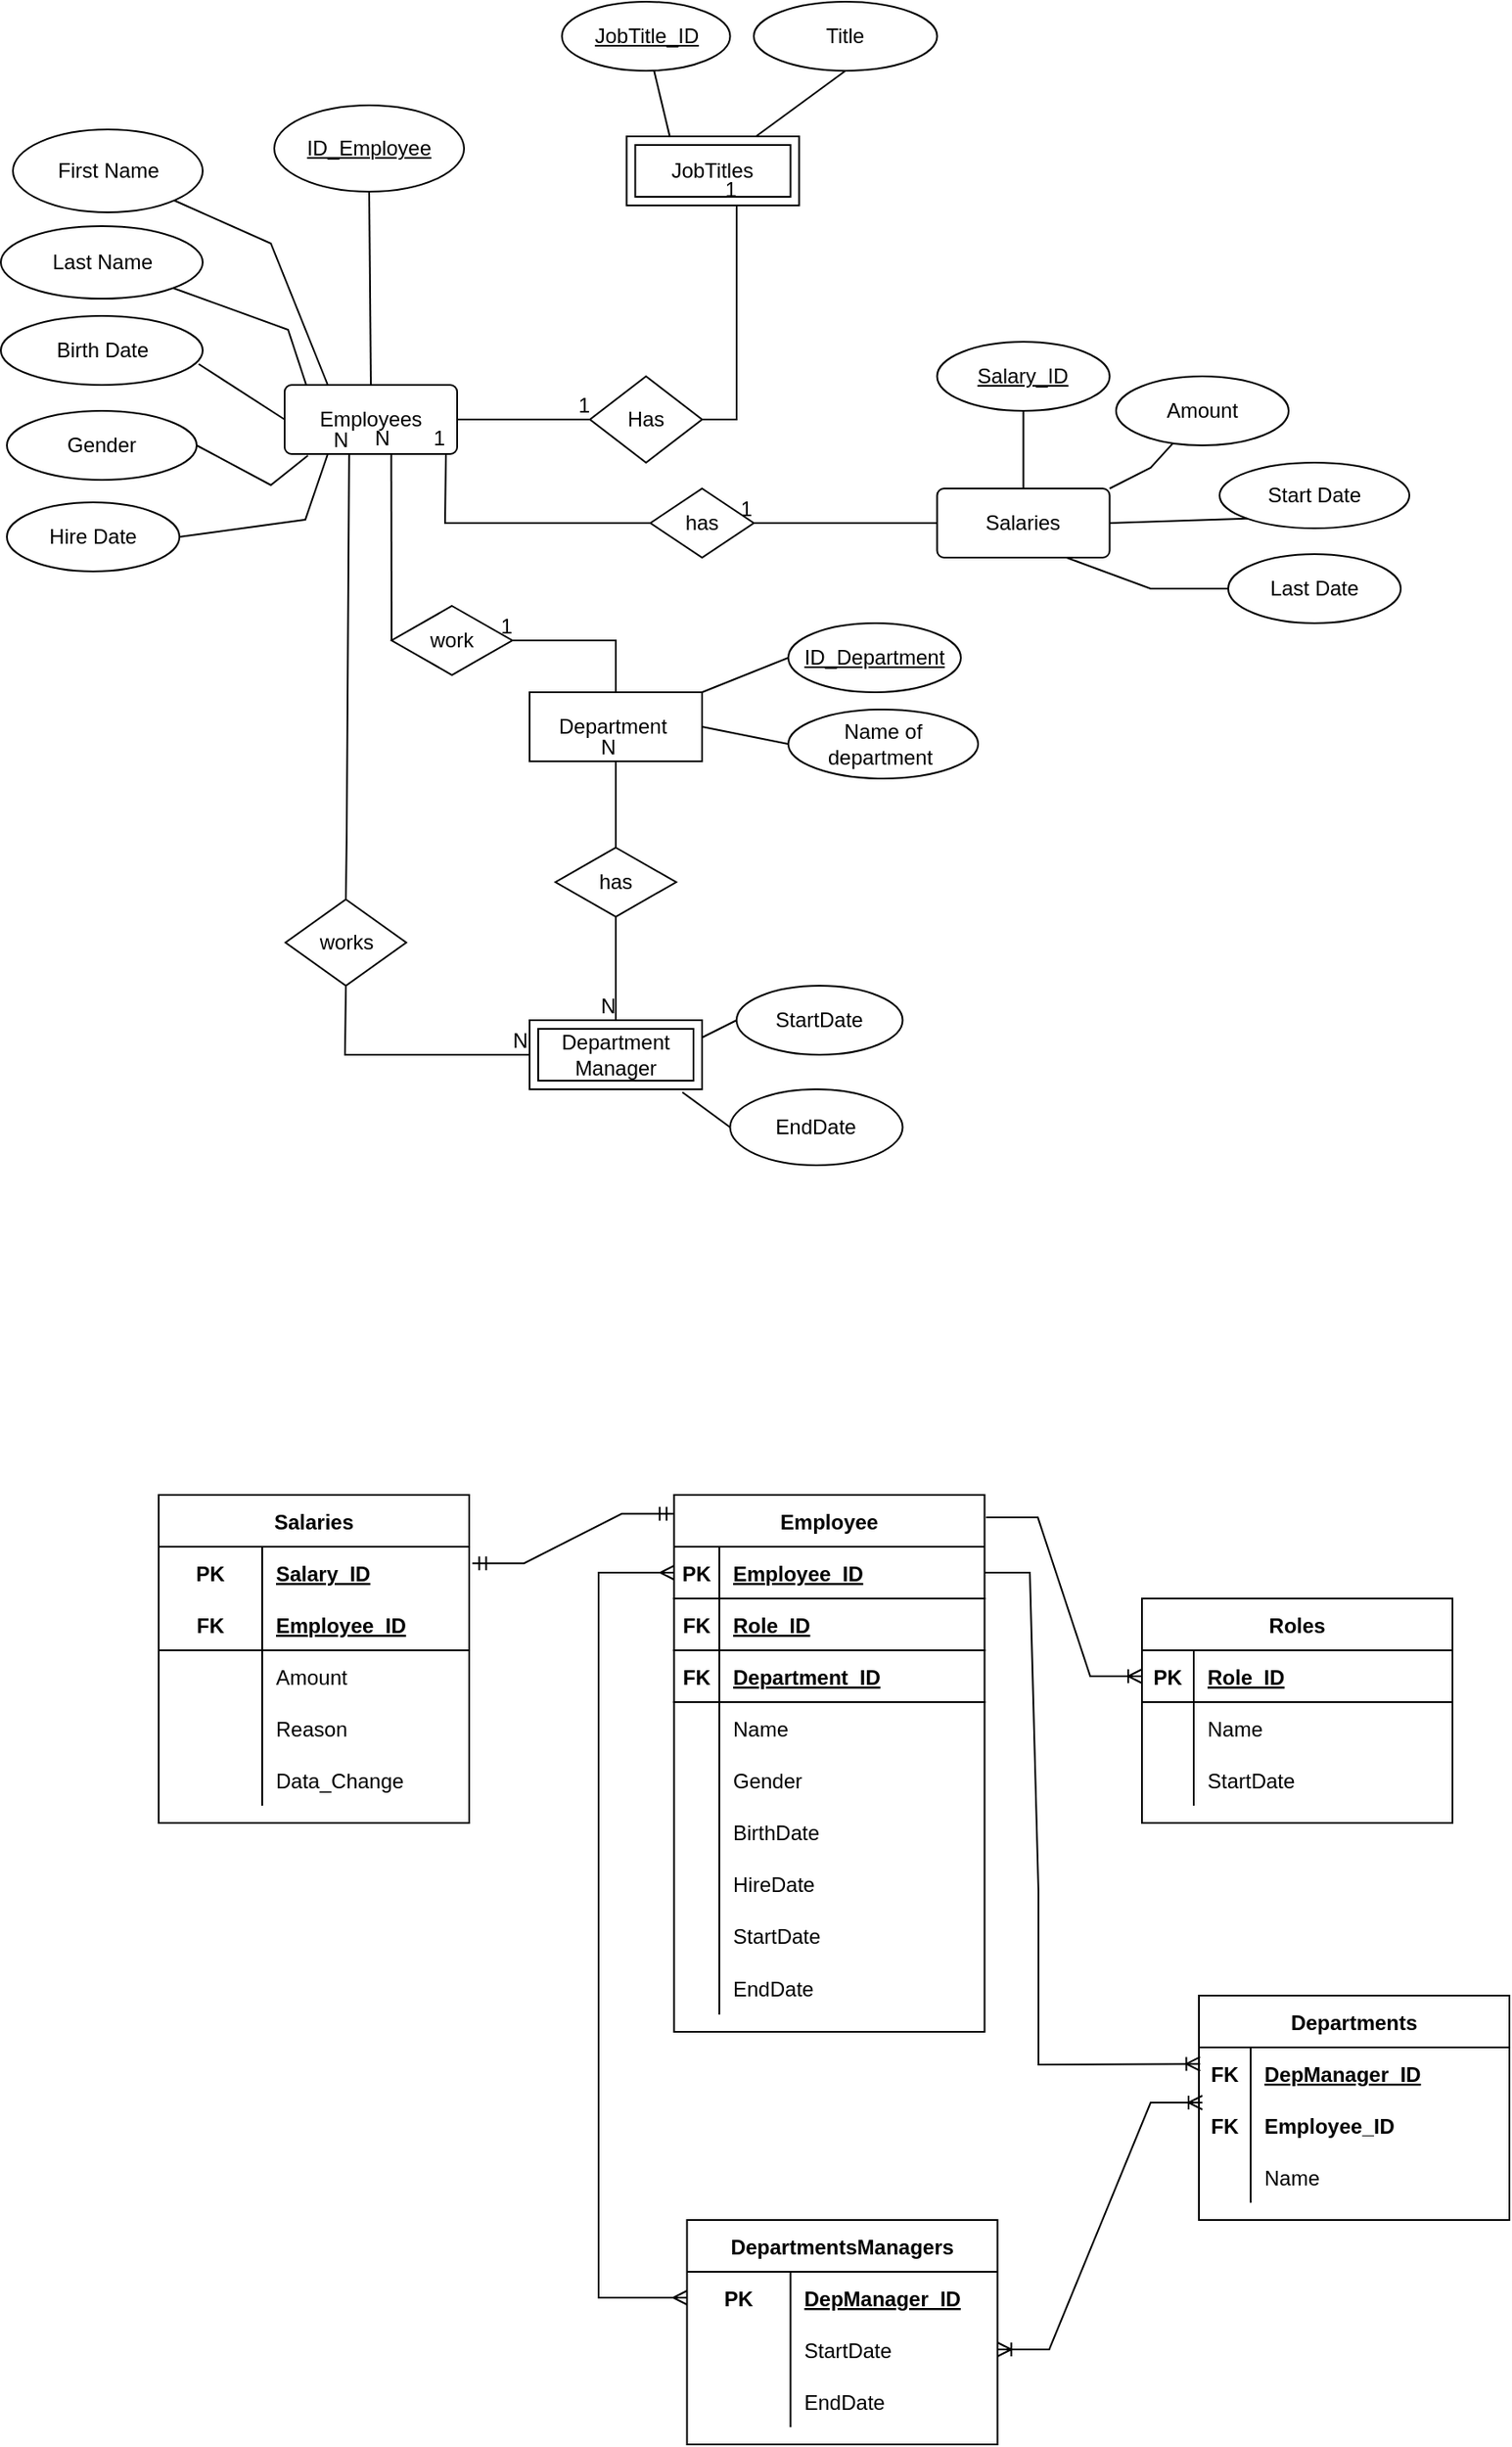 <mxfile version="20.4.0" type="github">
  <diagram id="1xHcoFe9G0MC8p6itNDm" name="Page-1">
    <mxGraphModel dx="940" dy="1514" grid="1" gridSize="10" guides="1" tooltips="1" connect="1" arrows="1" fold="1" page="1" pageScale="1" pageWidth="1169" pageHeight="827" math="0" shadow="0">
      <root>
        <mxCell id="0" />
        <mxCell id="1" parent="0" />
        <mxCell id="sWUi72MDUDDJZIwj9_PC-1" value="Employees" style="rounded=1;arcSize=10;whiteSpace=wrap;html=1;align=center;" parent="1" vertex="1">
          <mxGeometry x="218" y="-488" width="100" height="40" as="geometry" />
        </mxCell>
        <mxCell id="sWUi72MDUDDJZIwj9_PC-3" value="&lt;span&gt;ID_Employee&lt;/span&gt;" style="ellipse;whiteSpace=wrap;html=1;align=center;fontStyle=4;" parent="1" vertex="1">
          <mxGeometry x="212" y="-650" width="110" height="50" as="geometry" />
        </mxCell>
        <mxCell id="sWUi72MDUDDJZIwj9_PC-4" value="First Name" style="ellipse;whiteSpace=wrap;html=1;align=center;" parent="1" vertex="1">
          <mxGeometry x="60.5" y="-636" width="110" height="48" as="geometry" />
        </mxCell>
        <mxCell id="sWUi72MDUDDJZIwj9_PC-5" value="Last Name" style="ellipse;whiteSpace=wrap;html=1;align=center;" parent="1" vertex="1">
          <mxGeometry x="53.5" y="-580" width="117" height="42" as="geometry" />
        </mxCell>
        <mxCell id="sWUi72MDUDDJZIwj9_PC-6" value="Gender" style="ellipse;whiteSpace=wrap;html=1;align=center;" parent="1" vertex="1">
          <mxGeometry x="57" y="-473" width="110" height="40" as="geometry" />
        </mxCell>
        <mxCell id="sWUi72MDUDDJZIwj9_PC-8" value="Birth Date" style="ellipse;whiteSpace=wrap;html=1;align=center;" parent="1" vertex="1">
          <mxGeometry x="53.5" y="-528" width="117" height="40" as="geometry" />
        </mxCell>
        <mxCell id="sWUi72MDUDDJZIwj9_PC-16" value="JobTitles" style="shape=ext;margin=3;double=1;whiteSpace=wrap;html=1;align=center;" parent="1" vertex="1">
          <mxGeometry x="416.25" y="-632" width="100" height="40" as="geometry" />
        </mxCell>
        <mxCell id="sWUi72MDUDDJZIwj9_PC-18" value="has" style="shape=rhombus;perimeter=rhombusPerimeter;whiteSpace=wrap;html=1;align=center;" parent="1" vertex="1">
          <mxGeometry x="430" y="-428" width="60" height="40" as="geometry" />
        </mxCell>
        <mxCell id="sWUi72MDUDDJZIwj9_PC-22" value="Title" style="ellipse;whiteSpace=wrap;html=1;" parent="1" vertex="1">
          <mxGeometry x="490" y="-710" width="106.25" height="40" as="geometry" />
        </mxCell>
        <mxCell id="sWUi72MDUDDJZIwj9_PC-32" value="Department&amp;nbsp;" style="whiteSpace=wrap;html=1;align=center;" parent="1" vertex="1">
          <mxGeometry x="360" y="-310" width="100" height="40" as="geometry" />
        </mxCell>
        <mxCell id="sWUi72MDUDDJZIwj9_PC-38" value="Name of department&amp;nbsp;" style="ellipse;whiteSpace=wrap;html=1;" parent="1" vertex="1">
          <mxGeometry x="510" y="-300" width="110" height="40" as="geometry" />
        </mxCell>
        <mxCell id="sWUi72MDUDDJZIwj9_PC-42" value="Has" style="shape=rhombus;perimeter=rhombusPerimeter;whiteSpace=wrap;html=1;align=center;" parent="1" vertex="1">
          <mxGeometry x="395" y="-493" width="65" height="50" as="geometry" />
        </mxCell>
        <mxCell id="sWUi72MDUDDJZIwj9_PC-50" value="&lt;span&gt;ID_Department&lt;/span&gt;" style="ellipse;whiteSpace=wrap;html=1;align=center;fontStyle=4;" parent="1" vertex="1">
          <mxGeometry x="510" y="-350" width="100" height="40" as="geometry" />
        </mxCell>
        <mxCell id="sWUi72MDUDDJZIwj9_PC-52" value="Department Manager" style="shape=ext;margin=3;double=1;whiteSpace=wrap;html=1;align=center;" parent="1" vertex="1">
          <mxGeometry x="360" y="-120" width="100" height="40" as="geometry" />
        </mxCell>
        <mxCell id="sWUi72MDUDDJZIwj9_PC-55" value="StartDate" style="ellipse;whiteSpace=wrap;html=1;" parent="1" vertex="1">
          <mxGeometry x="480" y="-140" width="96.25" height="40" as="geometry" />
        </mxCell>
        <mxCell id="sWUi72MDUDDJZIwj9_PC-59" value="work" style="shape=rhombus;perimeter=rhombusPerimeter;whiteSpace=wrap;html=1;align=center;" parent="1" vertex="1">
          <mxGeometry x="280" y="-360" width="70" height="40" as="geometry" />
        </mxCell>
        <mxCell id="sWUi72MDUDDJZIwj9_PC-74" value="Salaries" style="rounded=1;arcSize=10;whiteSpace=wrap;html=1;align=center;" parent="1" vertex="1">
          <mxGeometry x="596.25" y="-428" width="100" height="40" as="geometry" />
        </mxCell>
        <mxCell id="sWUi72MDUDDJZIwj9_PC-270" value="Employee" style="shape=table;startSize=30;container=1;collapsible=1;childLayout=tableLayout;fixedRows=1;rowLines=0;fontStyle=1;align=center;resizeLast=1;" parent="1" vertex="1">
          <mxGeometry x="443.75" y="155" width="180" height="311" as="geometry" />
        </mxCell>
        <mxCell id="sWUi72MDUDDJZIwj9_PC-271" value="" style="shape=tableRow;horizontal=0;startSize=0;swimlaneHead=0;swimlaneBody=0;fillColor=none;collapsible=0;dropTarget=0;points=[[0,0.5],[1,0.5]];portConstraint=eastwest;top=0;left=0;right=0;bottom=1;" parent="sWUi72MDUDDJZIwj9_PC-270" vertex="1">
          <mxGeometry y="30" width="180" height="30" as="geometry" />
        </mxCell>
        <mxCell id="sWUi72MDUDDJZIwj9_PC-272" value="PK" style="shape=partialRectangle;connectable=0;fillColor=none;top=0;left=0;bottom=0;right=0;fontStyle=1;overflow=hidden;" parent="sWUi72MDUDDJZIwj9_PC-271" vertex="1">
          <mxGeometry width="26.25" height="30" as="geometry">
            <mxRectangle width="26.25" height="30" as="alternateBounds" />
          </mxGeometry>
        </mxCell>
        <mxCell id="sWUi72MDUDDJZIwj9_PC-273" value="Employee_ID" style="shape=partialRectangle;connectable=0;fillColor=none;top=0;left=0;bottom=0;right=0;align=left;spacingLeft=6;fontStyle=5;overflow=hidden;" parent="sWUi72MDUDDJZIwj9_PC-271" vertex="1">
          <mxGeometry x="26.25" width="153.75" height="30" as="geometry">
            <mxRectangle width="153.75" height="30" as="alternateBounds" />
          </mxGeometry>
        </mxCell>
        <mxCell id="sWUi72MDUDDJZIwj9_PC-551" style="shape=tableRow;horizontal=0;startSize=0;swimlaneHead=0;swimlaneBody=0;fillColor=none;collapsible=0;dropTarget=0;points=[[0,0.5],[1,0.5]];portConstraint=eastwest;top=0;left=0;right=0;bottom=1;" parent="sWUi72MDUDDJZIwj9_PC-270" vertex="1">
          <mxGeometry y="60" width="180" height="30" as="geometry" />
        </mxCell>
        <mxCell id="sWUi72MDUDDJZIwj9_PC-552" value="FK" style="shape=partialRectangle;connectable=0;fillColor=none;top=0;left=0;bottom=0;right=0;fontStyle=1;overflow=hidden;" parent="sWUi72MDUDDJZIwj9_PC-551" vertex="1">
          <mxGeometry width="26.25" height="30" as="geometry">
            <mxRectangle width="26.25" height="30" as="alternateBounds" />
          </mxGeometry>
        </mxCell>
        <mxCell id="sWUi72MDUDDJZIwj9_PC-553" value="Role_ID" style="shape=partialRectangle;connectable=0;fillColor=none;top=0;left=0;bottom=0;right=0;align=left;spacingLeft=6;fontStyle=5;overflow=hidden;" parent="sWUi72MDUDDJZIwj9_PC-551" vertex="1">
          <mxGeometry x="26.25" width="153.75" height="30" as="geometry">
            <mxRectangle width="153.75" height="30" as="alternateBounds" />
          </mxGeometry>
        </mxCell>
        <mxCell id="sWUi72MDUDDJZIwj9_PC-554" style="shape=tableRow;horizontal=0;startSize=0;swimlaneHead=0;swimlaneBody=0;fillColor=none;collapsible=0;dropTarget=0;points=[[0,0.5],[1,0.5]];portConstraint=eastwest;top=0;left=0;right=0;bottom=1;" parent="sWUi72MDUDDJZIwj9_PC-270" vertex="1">
          <mxGeometry y="90" width="180" height="30" as="geometry" />
        </mxCell>
        <mxCell id="sWUi72MDUDDJZIwj9_PC-555" value="FK" style="shape=partialRectangle;connectable=0;fillColor=none;top=0;left=0;bottom=0;right=0;fontStyle=1;overflow=hidden;" parent="sWUi72MDUDDJZIwj9_PC-554" vertex="1">
          <mxGeometry width="26.25" height="30" as="geometry">
            <mxRectangle width="26.25" height="30" as="alternateBounds" />
          </mxGeometry>
        </mxCell>
        <mxCell id="sWUi72MDUDDJZIwj9_PC-556" value="Department_ID" style="shape=partialRectangle;connectable=0;fillColor=none;top=0;left=0;bottom=0;right=0;align=left;spacingLeft=6;fontStyle=5;overflow=hidden;" parent="sWUi72MDUDDJZIwj9_PC-554" vertex="1">
          <mxGeometry x="26.25" width="153.75" height="30" as="geometry">
            <mxRectangle width="153.75" height="30" as="alternateBounds" />
          </mxGeometry>
        </mxCell>
        <mxCell id="sWUi72MDUDDJZIwj9_PC-274" value="" style="shape=tableRow;horizontal=0;startSize=0;swimlaneHead=0;swimlaneBody=0;fillColor=none;collapsible=0;dropTarget=0;points=[[0,0.5],[1,0.5]];portConstraint=eastwest;top=0;left=0;right=0;bottom=0;" parent="sWUi72MDUDDJZIwj9_PC-270" vertex="1">
          <mxGeometry y="120" width="180" height="30" as="geometry" />
        </mxCell>
        <mxCell id="sWUi72MDUDDJZIwj9_PC-275" value="" style="shape=partialRectangle;connectable=0;fillColor=none;top=0;left=0;bottom=0;right=0;editable=1;overflow=hidden;" parent="sWUi72MDUDDJZIwj9_PC-274" vertex="1">
          <mxGeometry width="26.25" height="30" as="geometry">
            <mxRectangle width="26.25" height="30" as="alternateBounds" />
          </mxGeometry>
        </mxCell>
        <mxCell id="sWUi72MDUDDJZIwj9_PC-276" value="Name" style="shape=partialRectangle;connectable=0;fillColor=none;top=0;left=0;bottom=0;right=0;align=left;spacingLeft=6;overflow=hidden;" parent="sWUi72MDUDDJZIwj9_PC-274" vertex="1">
          <mxGeometry x="26.25" width="153.75" height="30" as="geometry">
            <mxRectangle width="153.75" height="30" as="alternateBounds" />
          </mxGeometry>
        </mxCell>
        <mxCell id="sWUi72MDUDDJZIwj9_PC-277" value="" style="shape=tableRow;horizontal=0;startSize=0;swimlaneHead=0;swimlaneBody=0;fillColor=none;collapsible=0;dropTarget=0;points=[[0,0.5],[1,0.5]];portConstraint=eastwest;top=0;left=0;right=0;bottom=0;" parent="sWUi72MDUDDJZIwj9_PC-270" vertex="1">
          <mxGeometry y="150" width="180" height="30" as="geometry" />
        </mxCell>
        <mxCell id="sWUi72MDUDDJZIwj9_PC-278" value="" style="shape=partialRectangle;connectable=0;fillColor=none;top=0;left=0;bottom=0;right=0;editable=1;overflow=hidden;" parent="sWUi72MDUDDJZIwj9_PC-277" vertex="1">
          <mxGeometry width="26.25" height="30" as="geometry">
            <mxRectangle width="26.25" height="30" as="alternateBounds" />
          </mxGeometry>
        </mxCell>
        <mxCell id="sWUi72MDUDDJZIwj9_PC-279" value="Gender" style="shape=partialRectangle;connectable=0;fillColor=none;top=0;left=0;bottom=0;right=0;align=left;spacingLeft=6;overflow=hidden;" parent="sWUi72MDUDDJZIwj9_PC-277" vertex="1">
          <mxGeometry x="26.25" width="153.75" height="30" as="geometry">
            <mxRectangle width="153.75" height="30" as="alternateBounds" />
          </mxGeometry>
        </mxCell>
        <mxCell id="sWUi72MDUDDJZIwj9_PC-280" value="" style="shape=tableRow;horizontal=0;startSize=0;swimlaneHead=0;swimlaneBody=0;fillColor=none;collapsible=0;dropTarget=0;points=[[0,0.5],[1,0.5]];portConstraint=eastwest;top=0;left=0;right=0;bottom=0;" parent="sWUi72MDUDDJZIwj9_PC-270" vertex="1">
          <mxGeometry y="180" width="180" height="30" as="geometry" />
        </mxCell>
        <mxCell id="sWUi72MDUDDJZIwj9_PC-281" value="" style="shape=partialRectangle;connectable=0;fillColor=none;top=0;left=0;bottom=0;right=0;editable=1;overflow=hidden;" parent="sWUi72MDUDDJZIwj9_PC-280" vertex="1">
          <mxGeometry width="26.25" height="30" as="geometry">
            <mxRectangle width="26.25" height="30" as="alternateBounds" />
          </mxGeometry>
        </mxCell>
        <mxCell id="sWUi72MDUDDJZIwj9_PC-282" value="BirthDate" style="shape=partialRectangle;connectable=0;fillColor=none;top=0;left=0;bottom=0;right=0;align=left;spacingLeft=6;overflow=hidden;" parent="sWUi72MDUDDJZIwj9_PC-280" vertex="1">
          <mxGeometry x="26.25" width="153.75" height="30" as="geometry">
            <mxRectangle width="153.75" height="30" as="alternateBounds" />
          </mxGeometry>
        </mxCell>
        <mxCell id="sWUi72MDUDDJZIwj9_PC-283" style="shape=tableRow;horizontal=0;startSize=0;swimlaneHead=0;swimlaneBody=0;fillColor=none;collapsible=0;dropTarget=0;points=[[0,0.5],[1,0.5]];portConstraint=eastwest;top=0;left=0;right=0;bottom=0;" parent="sWUi72MDUDDJZIwj9_PC-270" vertex="1">
          <mxGeometry y="210" width="180" height="30" as="geometry" />
        </mxCell>
        <mxCell id="sWUi72MDUDDJZIwj9_PC-284" style="shape=partialRectangle;connectable=0;fillColor=none;top=0;left=0;bottom=0;right=0;editable=1;overflow=hidden;" parent="sWUi72MDUDDJZIwj9_PC-283" vertex="1">
          <mxGeometry width="26.25" height="30" as="geometry">
            <mxRectangle width="26.25" height="30" as="alternateBounds" />
          </mxGeometry>
        </mxCell>
        <mxCell id="sWUi72MDUDDJZIwj9_PC-285" value="HireDate" style="shape=partialRectangle;connectable=0;fillColor=none;top=0;left=0;bottom=0;right=0;align=left;spacingLeft=6;overflow=hidden;" parent="sWUi72MDUDDJZIwj9_PC-283" vertex="1">
          <mxGeometry x="26.25" width="153.75" height="30" as="geometry">
            <mxRectangle width="153.75" height="30" as="alternateBounds" />
          </mxGeometry>
        </mxCell>
        <mxCell id="sWUi72MDUDDJZIwj9_PC-545" style="shape=tableRow;horizontal=0;startSize=0;swimlaneHead=0;swimlaneBody=0;fillColor=none;collapsible=0;dropTarget=0;points=[[0,0.5],[1,0.5]];portConstraint=eastwest;top=0;left=0;right=0;bottom=0;" parent="sWUi72MDUDDJZIwj9_PC-270" vertex="1">
          <mxGeometry y="240" width="180" height="30" as="geometry" />
        </mxCell>
        <mxCell id="sWUi72MDUDDJZIwj9_PC-546" style="shape=partialRectangle;connectable=0;fillColor=none;top=0;left=0;bottom=0;right=0;editable=1;overflow=hidden;" parent="sWUi72MDUDDJZIwj9_PC-545" vertex="1">
          <mxGeometry width="26.25" height="30" as="geometry">
            <mxRectangle width="26.25" height="30" as="alternateBounds" />
          </mxGeometry>
        </mxCell>
        <mxCell id="sWUi72MDUDDJZIwj9_PC-547" value="StartDate" style="shape=partialRectangle;connectable=0;fillColor=none;top=0;left=0;bottom=0;right=0;align=left;spacingLeft=6;overflow=hidden;" parent="sWUi72MDUDDJZIwj9_PC-545" vertex="1">
          <mxGeometry x="26.25" width="153.75" height="30" as="geometry">
            <mxRectangle width="153.75" height="30" as="alternateBounds" />
          </mxGeometry>
        </mxCell>
        <mxCell id="sWUi72MDUDDJZIwj9_PC-560" style="shape=tableRow;horizontal=0;startSize=0;swimlaneHead=0;swimlaneBody=0;fillColor=none;collapsible=0;dropTarget=0;points=[[0,0.5],[1,0.5]];portConstraint=eastwest;top=0;left=0;right=0;bottom=0;" parent="sWUi72MDUDDJZIwj9_PC-270" vertex="1">
          <mxGeometry y="270" width="180" height="31" as="geometry" />
        </mxCell>
        <mxCell id="sWUi72MDUDDJZIwj9_PC-561" style="shape=partialRectangle;connectable=0;fillColor=none;top=0;left=0;bottom=0;right=0;editable=1;overflow=hidden;" parent="sWUi72MDUDDJZIwj9_PC-560" vertex="1">
          <mxGeometry width="26.25" height="31" as="geometry">
            <mxRectangle width="26.25" height="31" as="alternateBounds" />
          </mxGeometry>
        </mxCell>
        <mxCell id="sWUi72MDUDDJZIwj9_PC-562" value="EndDate" style="shape=partialRectangle;connectable=0;fillColor=none;top=0;left=0;bottom=0;right=0;align=left;spacingLeft=6;overflow=hidden;" parent="sWUi72MDUDDJZIwj9_PC-560" vertex="1">
          <mxGeometry x="26.25" width="153.75" height="31" as="geometry">
            <mxRectangle width="153.75" height="31" as="alternateBounds" />
          </mxGeometry>
        </mxCell>
        <mxCell id="sWUi72MDUDDJZIwj9_PC-302" value="Roles" style="shape=table;startSize=30;container=1;collapsible=1;childLayout=tableLayout;fixedRows=1;rowLines=0;fontStyle=1;align=center;resizeLast=1;" parent="1" vertex="1">
          <mxGeometry x="715" y="215" width="180" height="130" as="geometry" />
        </mxCell>
        <mxCell id="sWUi72MDUDDJZIwj9_PC-303" value="" style="shape=tableRow;horizontal=0;startSize=0;swimlaneHead=0;swimlaneBody=0;fillColor=none;collapsible=0;dropTarget=0;points=[[0,0.5],[1,0.5]];portConstraint=eastwest;top=0;left=0;right=0;bottom=1;" parent="sWUi72MDUDDJZIwj9_PC-302" vertex="1">
          <mxGeometry y="30" width="180" height="30" as="geometry" />
        </mxCell>
        <mxCell id="sWUi72MDUDDJZIwj9_PC-304" value="PK" style="shape=partialRectangle;connectable=0;fillColor=none;top=0;left=0;bottom=0;right=0;fontStyle=1;overflow=hidden;" parent="sWUi72MDUDDJZIwj9_PC-303" vertex="1">
          <mxGeometry width="30" height="30" as="geometry">
            <mxRectangle width="30" height="30" as="alternateBounds" />
          </mxGeometry>
        </mxCell>
        <mxCell id="sWUi72MDUDDJZIwj9_PC-305" value="Role_ID" style="shape=partialRectangle;connectable=0;fillColor=none;top=0;left=0;bottom=0;right=0;align=left;spacingLeft=6;fontStyle=5;overflow=hidden;" parent="sWUi72MDUDDJZIwj9_PC-303" vertex="1">
          <mxGeometry x="30" width="150" height="30" as="geometry">
            <mxRectangle width="150" height="30" as="alternateBounds" />
          </mxGeometry>
        </mxCell>
        <mxCell id="sWUi72MDUDDJZIwj9_PC-306" value="" style="shape=tableRow;horizontal=0;startSize=0;swimlaneHead=0;swimlaneBody=0;fillColor=none;collapsible=0;dropTarget=0;points=[[0,0.5],[1,0.5]];portConstraint=eastwest;top=0;left=0;right=0;bottom=0;" parent="sWUi72MDUDDJZIwj9_PC-302" vertex="1">
          <mxGeometry y="60" width="180" height="30" as="geometry" />
        </mxCell>
        <mxCell id="sWUi72MDUDDJZIwj9_PC-307" value="" style="shape=partialRectangle;connectable=0;fillColor=none;top=0;left=0;bottom=0;right=0;editable=1;overflow=hidden;" parent="sWUi72MDUDDJZIwj9_PC-306" vertex="1">
          <mxGeometry width="30" height="30" as="geometry">
            <mxRectangle width="30" height="30" as="alternateBounds" />
          </mxGeometry>
        </mxCell>
        <mxCell id="sWUi72MDUDDJZIwj9_PC-308" value="Name" style="shape=partialRectangle;connectable=0;fillColor=none;top=0;left=0;bottom=0;right=0;align=left;spacingLeft=6;overflow=hidden;" parent="sWUi72MDUDDJZIwj9_PC-306" vertex="1">
          <mxGeometry x="30" width="150" height="30" as="geometry">
            <mxRectangle width="150" height="30" as="alternateBounds" />
          </mxGeometry>
        </mxCell>
        <mxCell id="sWUi72MDUDDJZIwj9_PC-569" style="shape=tableRow;horizontal=0;startSize=0;swimlaneHead=0;swimlaneBody=0;fillColor=none;collapsible=0;dropTarget=0;points=[[0,0.5],[1,0.5]];portConstraint=eastwest;top=0;left=0;right=0;bottom=0;" parent="sWUi72MDUDDJZIwj9_PC-302" vertex="1">
          <mxGeometry y="90" width="180" height="30" as="geometry" />
        </mxCell>
        <mxCell id="sWUi72MDUDDJZIwj9_PC-570" style="shape=partialRectangle;connectable=0;fillColor=none;top=0;left=0;bottom=0;right=0;editable=1;overflow=hidden;" parent="sWUi72MDUDDJZIwj9_PC-569" vertex="1">
          <mxGeometry width="30" height="30" as="geometry">
            <mxRectangle width="30" height="30" as="alternateBounds" />
          </mxGeometry>
        </mxCell>
        <mxCell id="sWUi72MDUDDJZIwj9_PC-571" value="StartDate" style="shape=partialRectangle;connectable=0;fillColor=none;top=0;left=0;bottom=0;right=0;align=left;spacingLeft=6;overflow=hidden;" parent="sWUi72MDUDDJZIwj9_PC-569" vertex="1">
          <mxGeometry x="30" width="150" height="30" as="geometry">
            <mxRectangle width="150" height="30" as="alternateBounds" />
          </mxGeometry>
        </mxCell>
        <mxCell id="sWUi72MDUDDJZIwj9_PC-383" value="DepartmentsManagers" style="shape=table;startSize=30;container=1;collapsible=1;childLayout=tableLayout;fixedRows=1;rowLines=0;fontStyle=1;align=center;resizeLast=1;" parent="1" vertex="1">
          <mxGeometry x="451.25" y="575" width="180" height="130" as="geometry" />
        </mxCell>
        <mxCell id="sWUi72MDUDDJZIwj9_PC-384" value="" style="shape=tableRow;horizontal=0;startSize=0;swimlaneHead=0;swimlaneBody=0;fillColor=none;collapsible=0;dropTarget=0;points=[[0,0.5],[1,0.5]];portConstraint=eastwest;top=0;left=0;right=0;bottom=0;" parent="sWUi72MDUDDJZIwj9_PC-383" vertex="1">
          <mxGeometry y="30" width="180" height="30" as="geometry" />
        </mxCell>
        <mxCell id="sWUi72MDUDDJZIwj9_PC-385" value="PK" style="shape=partialRectangle;connectable=0;fillColor=none;top=0;left=0;bottom=0;right=0;fontStyle=1;overflow=hidden;" parent="sWUi72MDUDDJZIwj9_PC-384" vertex="1">
          <mxGeometry width="60" height="30" as="geometry">
            <mxRectangle width="60" height="30" as="alternateBounds" />
          </mxGeometry>
        </mxCell>
        <mxCell id="sWUi72MDUDDJZIwj9_PC-386" value="DepManager_ID" style="shape=partialRectangle;connectable=0;fillColor=none;top=0;left=0;bottom=0;right=0;align=left;spacingLeft=6;fontStyle=5;overflow=hidden;" parent="sWUi72MDUDDJZIwj9_PC-384" vertex="1">
          <mxGeometry x="60" width="120" height="30" as="geometry">
            <mxRectangle width="120" height="30" as="alternateBounds" />
          </mxGeometry>
        </mxCell>
        <mxCell id="sWUi72MDUDDJZIwj9_PC-393" value="" style="shape=tableRow;horizontal=0;startSize=0;swimlaneHead=0;swimlaneBody=0;fillColor=none;collapsible=0;dropTarget=0;points=[[0,0.5],[1,0.5]];portConstraint=eastwest;top=0;left=0;right=0;bottom=0;" parent="sWUi72MDUDDJZIwj9_PC-383" vertex="1">
          <mxGeometry y="60" width="180" height="30" as="geometry" />
        </mxCell>
        <mxCell id="sWUi72MDUDDJZIwj9_PC-394" value="" style="shape=partialRectangle;connectable=0;fillColor=none;top=0;left=0;bottom=0;right=0;editable=1;overflow=hidden;" parent="sWUi72MDUDDJZIwj9_PC-393" vertex="1">
          <mxGeometry width="60" height="30" as="geometry">
            <mxRectangle width="60" height="30" as="alternateBounds" />
          </mxGeometry>
        </mxCell>
        <mxCell id="sWUi72MDUDDJZIwj9_PC-395" value="StartDate" style="shape=partialRectangle;connectable=0;fillColor=none;top=0;left=0;bottom=0;right=0;align=left;spacingLeft=6;overflow=hidden;" parent="sWUi72MDUDDJZIwj9_PC-393" vertex="1">
          <mxGeometry x="60" width="120" height="30" as="geometry">
            <mxRectangle width="120" height="30" as="alternateBounds" />
          </mxGeometry>
        </mxCell>
        <mxCell id="sWUi72MDUDDJZIwj9_PC-396" style="shape=tableRow;horizontal=0;startSize=0;swimlaneHead=0;swimlaneBody=0;fillColor=none;collapsible=0;dropTarget=0;points=[[0,0.5],[1,0.5]];portConstraint=eastwest;top=0;left=0;right=0;bottom=0;" parent="sWUi72MDUDDJZIwj9_PC-383" vertex="1">
          <mxGeometry y="90" width="180" height="30" as="geometry" />
        </mxCell>
        <mxCell id="sWUi72MDUDDJZIwj9_PC-397" style="shape=partialRectangle;connectable=0;fillColor=none;top=0;left=0;bottom=0;right=0;editable=1;overflow=hidden;" parent="sWUi72MDUDDJZIwj9_PC-396" vertex="1">
          <mxGeometry width="60" height="30" as="geometry">
            <mxRectangle width="60" height="30" as="alternateBounds" />
          </mxGeometry>
        </mxCell>
        <mxCell id="sWUi72MDUDDJZIwj9_PC-398" value="EndDate" style="shape=partialRectangle;connectable=0;fillColor=none;top=0;left=0;bottom=0;right=0;align=left;spacingLeft=6;overflow=hidden;" parent="sWUi72MDUDDJZIwj9_PC-396" vertex="1">
          <mxGeometry x="60" width="120" height="30" as="geometry">
            <mxRectangle width="120" height="30" as="alternateBounds" />
          </mxGeometry>
        </mxCell>
        <mxCell id="sWUi72MDUDDJZIwj9_PC-399" value="Start Date" style="ellipse;whiteSpace=wrap;html=1;rounded=1;arcSize=10;" parent="1" vertex="1">
          <mxGeometry x="760" y="-443" width="110" height="38" as="geometry" />
        </mxCell>
        <mxCell id="sWUi72MDUDDJZIwj9_PC-401" value="Salaries" style="shape=table;startSize=30;container=1;collapsible=1;childLayout=tableLayout;fixedRows=1;rowLines=0;fontStyle=1;align=center;resizeLast=1;" parent="1" vertex="1">
          <mxGeometry x="145" y="155" width="180" height="190" as="geometry" />
        </mxCell>
        <mxCell id="sWUi72MDUDDJZIwj9_PC-402" value="" style="shape=tableRow;horizontal=0;startSize=0;swimlaneHead=0;swimlaneBody=0;fillColor=none;collapsible=0;dropTarget=0;points=[[0,0.5],[1,0.5]];portConstraint=eastwest;top=0;left=0;right=0;bottom=0;" parent="sWUi72MDUDDJZIwj9_PC-401" vertex="1">
          <mxGeometry y="30" width="180" height="30" as="geometry" />
        </mxCell>
        <mxCell id="sWUi72MDUDDJZIwj9_PC-403" value="PK" style="shape=partialRectangle;connectable=0;fillColor=none;top=0;left=0;bottom=0;right=0;fontStyle=1;overflow=hidden;" parent="sWUi72MDUDDJZIwj9_PC-402" vertex="1">
          <mxGeometry width="60" height="30" as="geometry">
            <mxRectangle width="60" height="30" as="alternateBounds" />
          </mxGeometry>
        </mxCell>
        <mxCell id="sWUi72MDUDDJZIwj9_PC-404" value="Salary_ID" style="shape=partialRectangle;connectable=0;fillColor=none;top=0;left=0;bottom=0;right=0;align=left;spacingLeft=6;fontStyle=5;overflow=hidden;" parent="sWUi72MDUDDJZIwj9_PC-402" vertex="1">
          <mxGeometry x="60" width="120" height="30" as="geometry">
            <mxRectangle width="120" height="30" as="alternateBounds" />
          </mxGeometry>
        </mxCell>
        <mxCell id="sWUi72MDUDDJZIwj9_PC-405" value="" style="shape=tableRow;horizontal=0;startSize=0;swimlaneHead=0;swimlaneBody=0;fillColor=none;collapsible=0;dropTarget=0;points=[[0,0.5],[1,0.5]];portConstraint=eastwest;top=0;left=0;right=0;bottom=1;" parent="sWUi72MDUDDJZIwj9_PC-401" vertex="1">
          <mxGeometry y="60" width="180" height="30" as="geometry" />
        </mxCell>
        <mxCell id="sWUi72MDUDDJZIwj9_PC-406" value="FK" style="shape=partialRectangle;connectable=0;fillColor=none;top=0;left=0;bottom=0;right=0;fontStyle=1;overflow=hidden;" parent="sWUi72MDUDDJZIwj9_PC-405" vertex="1">
          <mxGeometry width="60" height="30" as="geometry">
            <mxRectangle width="60" height="30" as="alternateBounds" />
          </mxGeometry>
        </mxCell>
        <mxCell id="sWUi72MDUDDJZIwj9_PC-407" value="Employee_ID" style="shape=partialRectangle;connectable=0;fillColor=none;top=0;left=0;bottom=0;right=0;align=left;spacingLeft=6;fontStyle=5;overflow=hidden;" parent="sWUi72MDUDDJZIwj9_PC-405" vertex="1">
          <mxGeometry x="60" width="120" height="30" as="geometry">
            <mxRectangle width="120" height="30" as="alternateBounds" />
          </mxGeometry>
        </mxCell>
        <mxCell id="sWUi72MDUDDJZIwj9_PC-408" value="" style="shape=tableRow;horizontal=0;startSize=0;swimlaneHead=0;swimlaneBody=0;fillColor=none;collapsible=0;dropTarget=0;points=[[0,0.5],[1,0.5]];portConstraint=eastwest;top=0;left=0;right=0;bottom=0;" parent="sWUi72MDUDDJZIwj9_PC-401" vertex="1">
          <mxGeometry y="90" width="180" height="30" as="geometry" />
        </mxCell>
        <mxCell id="sWUi72MDUDDJZIwj9_PC-409" value="" style="shape=partialRectangle;connectable=0;fillColor=none;top=0;left=0;bottom=0;right=0;editable=1;overflow=hidden;" parent="sWUi72MDUDDJZIwj9_PC-408" vertex="1">
          <mxGeometry width="60" height="30" as="geometry">
            <mxRectangle width="60" height="30" as="alternateBounds" />
          </mxGeometry>
        </mxCell>
        <mxCell id="sWUi72MDUDDJZIwj9_PC-410" value="Amount" style="shape=partialRectangle;connectable=0;fillColor=none;top=0;left=0;bottom=0;right=0;align=left;spacingLeft=6;overflow=hidden;" parent="sWUi72MDUDDJZIwj9_PC-408" vertex="1">
          <mxGeometry x="60" width="120" height="30" as="geometry">
            <mxRectangle width="120" height="30" as="alternateBounds" />
          </mxGeometry>
        </mxCell>
        <mxCell id="sWUi72MDUDDJZIwj9_PC-411" value="" style="shape=tableRow;horizontal=0;startSize=0;swimlaneHead=0;swimlaneBody=0;fillColor=none;collapsible=0;dropTarget=0;points=[[0,0.5],[1,0.5]];portConstraint=eastwest;top=0;left=0;right=0;bottom=0;" parent="sWUi72MDUDDJZIwj9_PC-401" vertex="1">
          <mxGeometry y="120" width="180" height="30" as="geometry" />
        </mxCell>
        <mxCell id="sWUi72MDUDDJZIwj9_PC-412" value="" style="shape=partialRectangle;connectable=0;fillColor=none;top=0;left=0;bottom=0;right=0;editable=1;overflow=hidden;" parent="sWUi72MDUDDJZIwj9_PC-411" vertex="1">
          <mxGeometry width="60" height="30" as="geometry">
            <mxRectangle width="60" height="30" as="alternateBounds" />
          </mxGeometry>
        </mxCell>
        <mxCell id="sWUi72MDUDDJZIwj9_PC-413" value="Reason" style="shape=partialRectangle;connectable=0;fillColor=none;top=0;left=0;bottom=0;right=0;align=left;spacingLeft=6;overflow=hidden;" parent="sWUi72MDUDDJZIwj9_PC-411" vertex="1">
          <mxGeometry x="60" width="120" height="30" as="geometry">
            <mxRectangle width="120" height="30" as="alternateBounds" />
          </mxGeometry>
        </mxCell>
        <mxCell id="sWUi72MDUDDJZIwj9_PC-414" style="shape=tableRow;horizontal=0;startSize=0;swimlaneHead=0;swimlaneBody=0;fillColor=none;collapsible=0;dropTarget=0;points=[[0,0.5],[1,0.5]];portConstraint=eastwest;top=0;left=0;right=0;bottom=0;" parent="sWUi72MDUDDJZIwj9_PC-401" vertex="1">
          <mxGeometry y="150" width="180" height="30" as="geometry" />
        </mxCell>
        <mxCell id="sWUi72MDUDDJZIwj9_PC-415" style="shape=partialRectangle;connectable=0;fillColor=none;top=0;left=0;bottom=0;right=0;editable=1;overflow=hidden;" parent="sWUi72MDUDDJZIwj9_PC-414" vertex="1">
          <mxGeometry width="60" height="30" as="geometry">
            <mxRectangle width="60" height="30" as="alternateBounds" />
          </mxGeometry>
        </mxCell>
        <mxCell id="sWUi72MDUDDJZIwj9_PC-416" value="Data_Change" style="shape=partialRectangle;connectable=0;fillColor=none;top=0;left=0;bottom=0;right=0;align=left;spacingLeft=6;overflow=hidden;" parent="sWUi72MDUDDJZIwj9_PC-414" vertex="1">
          <mxGeometry x="60" width="120" height="30" as="geometry">
            <mxRectangle width="120" height="30" as="alternateBounds" />
          </mxGeometry>
        </mxCell>
        <mxCell id="sWUi72MDUDDJZIwj9_PC-430" value="EndDate" style="ellipse;whiteSpace=wrap;html=1;" parent="1" vertex="1">
          <mxGeometry x="476.25" y="-80" width="100" height="44" as="geometry" />
        </mxCell>
        <mxCell id="sWUi72MDUDDJZIwj9_PC-441" value="has" style="shape=rhombus;perimeter=rhombusPerimeter;whiteSpace=wrap;html=1;align=center;" parent="1" vertex="1">
          <mxGeometry x="375" y="-220" width="70" height="40" as="geometry" />
        </mxCell>
        <mxCell id="sWUi72MDUDDJZIwj9_PC-445" value="" style="endArrow=none;html=1;rounded=0;exitX=0.5;exitY=1;exitDx=0;exitDy=0;entryX=0.5;entryY=0;entryDx=0;entryDy=0;" parent="1" source="sWUi72MDUDDJZIwj9_PC-441" target="sWUi72MDUDDJZIwj9_PC-52" edge="1">
          <mxGeometry relative="1" as="geometry">
            <mxPoint x="578.75" y="-70" as="sourcePoint" />
            <mxPoint x="738.75" y="-70" as="targetPoint" />
          </mxGeometry>
        </mxCell>
        <mxCell id="sWUi72MDUDDJZIwj9_PC-446" value="N" style="resizable=0;html=1;align=right;verticalAlign=bottom;" parent="sWUi72MDUDDJZIwj9_PC-445" connectable="0" vertex="1">
          <mxGeometry x="1" relative="1" as="geometry" />
        </mxCell>
        <mxCell id="sWUi72MDUDDJZIwj9_PC-447" value="" style="endArrow=none;html=1;rounded=0;entryX=1;entryY=0.5;entryDx=0;entryDy=0;exitX=0.5;exitY=0;exitDx=0;exitDy=0;" parent="1" source="sWUi72MDUDDJZIwj9_PC-32" target="sWUi72MDUDDJZIwj9_PC-59" edge="1">
          <mxGeometry relative="1" as="geometry">
            <mxPoint x="430" y="-310" as="sourcePoint" />
            <mxPoint x="266" y="-298" as="targetPoint" />
            <Array as="points">
              <mxPoint x="410" y="-340" />
            </Array>
          </mxGeometry>
        </mxCell>
        <mxCell id="sWUi72MDUDDJZIwj9_PC-448" value="1" style="resizable=0;html=1;align=right;verticalAlign=bottom;" parent="sWUi72MDUDDJZIwj9_PC-447" connectable="0" vertex="1">
          <mxGeometry x="1" relative="1" as="geometry" />
        </mxCell>
        <mxCell id="sWUi72MDUDDJZIwj9_PC-451" value="" style="endArrow=none;html=1;rounded=0;exitX=0;exitY=0.5;exitDx=0;exitDy=0;entryX=0.618;entryY=0.991;entryDx=0;entryDy=0;entryPerimeter=0;" parent="1" source="sWUi72MDUDDJZIwj9_PC-59" target="sWUi72MDUDDJZIwj9_PC-1" edge="1">
          <mxGeometry relative="1" as="geometry">
            <mxPoint x="387" y="-308" as="sourcePoint" />
            <mxPoint x="547" y="-308" as="targetPoint" />
            <Array as="points" />
          </mxGeometry>
        </mxCell>
        <mxCell id="sWUi72MDUDDJZIwj9_PC-452" value="N" style="resizable=0;html=1;align=right;verticalAlign=bottom;" parent="sWUi72MDUDDJZIwj9_PC-451" connectable="0" vertex="1">
          <mxGeometry x="1" relative="1" as="geometry" />
        </mxCell>
        <mxCell id="sWUi72MDUDDJZIwj9_PC-453" value="" style="endArrow=none;html=1;rounded=0;exitX=0;exitY=0.5;exitDx=0;exitDy=0;entryX=1;entryY=0.5;entryDx=0;entryDy=0;" parent="1" source="sWUi72MDUDDJZIwj9_PC-74" target="sWUi72MDUDDJZIwj9_PC-18" edge="1">
          <mxGeometry relative="1" as="geometry">
            <mxPoint x="522.86" y="-388" as="sourcePoint" />
            <mxPoint x="682.86" y="-388" as="targetPoint" />
          </mxGeometry>
        </mxCell>
        <mxCell id="sWUi72MDUDDJZIwj9_PC-454" value="1" style="resizable=0;html=1;align=right;verticalAlign=bottom;" parent="sWUi72MDUDDJZIwj9_PC-453" connectable="0" vertex="1">
          <mxGeometry x="1" relative="1" as="geometry" />
        </mxCell>
        <mxCell id="sWUi72MDUDDJZIwj9_PC-455" value="" style="endArrow=none;html=1;rounded=0;exitX=0;exitY=0.5;exitDx=0;exitDy=0;entryX=0.935;entryY=0.991;entryDx=0;entryDy=0;entryPerimeter=0;" parent="1" source="sWUi72MDUDDJZIwj9_PC-18" target="sWUi72MDUDDJZIwj9_PC-1" edge="1">
          <mxGeometry relative="1" as="geometry">
            <mxPoint x="387" y="-358" as="sourcePoint" />
            <mxPoint x="547" y="-358" as="targetPoint" />
            <Array as="points">
              <mxPoint x="311" y="-408" />
            </Array>
          </mxGeometry>
        </mxCell>
        <mxCell id="sWUi72MDUDDJZIwj9_PC-456" value="1" style="resizable=0;html=1;align=right;verticalAlign=bottom;" parent="sWUi72MDUDDJZIwj9_PC-455" connectable="0" vertex="1">
          <mxGeometry x="1" relative="1" as="geometry" />
        </mxCell>
        <mxCell id="sWUi72MDUDDJZIwj9_PC-457" value="" style="endArrow=none;html=1;rounded=0;exitX=1;exitY=0.5;exitDx=0;exitDy=0;entryX=0;entryY=0.5;entryDx=0;entryDy=0;" parent="1" source="sWUi72MDUDDJZIwj9_PC-1" target="sWUi72MDUDDJZIwj9_PC-42" edge="1">
          <mxGeometry relative="1" as="geometry">
            <mxPoint x="387" y="-358" as="sourcePoint" />
            <mxPoint x="547" y="-358" as="targetPoint" />
          </mxGeometry>
        </mxCell>
        <mxCell id="sWUi72MDUDDJZIwj9_PC-458" value="1" style="resizable=0;html=1;align=right;verticalAlign=bottom;" parent="sWUi72MDUDDJZIwj9_PC-457" connectable="0" vertex="1">
          <mxGeometry x="1" relative="1" as="geometry" />
        </mxCell>
        <mxCell id="sWUi72MDUDDJZIwj9_PC-459" value="" style="endArrow=none;html=1;rounded=0;exitX=1;exitY=0.5;exitDx=0;exitDy=0;entryX=0.638;entryY=0.986;entryDx=0;entryDy=0;entryPerimeter=0;" parent="1" source="sWUi72MDUDDJZIwj9_PC-42" target="sWUi72MDUDDJZIwj9_PC-16" edge="1">
          <mxGeometry relative="1" as="geometry">
            <mxPoint x="532.86" y="-378" as="sourcePoint" />
            <mxPoint x="480" y="-570" as="targetPoint" />
            <Array as="points">
              <mxPoint x="480" y="-468" />
            </Array>
          </mxGeometry>
        </mxCell>
        <mxCell id="sWUi72MDUDDJZIwj9_PC-460" value="1" style="resizable=0;html=1;align=right;verticalAlign=bottom;" parent="sWUi72MDUDDJZIwj9_PC-459" connectable="0" vertex="1">
          <mxGeometry x="1" relative="1" as="geometry" />
        </mxCell>
        <mxCell id="sWUi72MDUDDJZIwj9_PC-468" value="&lt;span&gt;JobTitle_ID&lt;/span&gt;" style="ellipse;whiteSpace=wrap;html=1;align=center;fontStyle=4;" parent="1" vertex="1">
          <mxGeometry x="378.75" y="-710" width="97.5" height="40" as="geometry" />
        </mxCell>
        <mxCell id="sWUi72MDUDDJZIwj9_PC-472" value="&lt;span&gt;Salary_ID&lt;/span&gt;" style="ellipse;whiteSpace=wrap;html=1;align=center;fontStyle=4;" parent="1" vertex="1">
          <mxGeometry x="596.25" y="-513" width="100" height="40" as="geometry" />
        </mxCell>
        <mxCell id="sWUi72MDUDDJZIwj9_PC-481" style="edgeStyle=orthogonalEdgeStyle;rounded=0;orthogonalLoop=1;jettySize=auto;html=1;exitX=0.5;exitY=1;exitDx=0;exitDy=0;" parent="1" edge="1">
          <mxGeometry relative="1" as="geometry">
            <mxPoint x="235" y="-642" as="sourcePoint" />
            <mxPoint x="235" y="-642" as="targetPoint" />
          </mxGeometry>
        </mxCell>
        <mxCell id="sWUi72MDUDDJZIwj9_PC-506" value="works" style="shape=rhombus;perimeter=rhombusPerimeter;whiteSpace=wrap;html=1;align=center;" parent="1" vertex="1">
          <mxGeometry x="218.5" y="-190" width="70" height="50" as="geometry" />
        </mxCell>
        <mxCell id="sWUi72MDUDDJZIwj9_PC-508" value="" style="endArrow=none;html=1;rounded=0;entryX=0.374;entryY=1;entryDx=0;entryDy=0;exitX=0.5;exitY=0;exitDx=0;exitDy=0;entryPerimeter=0;" parent="1" source="sWUi72MDUDDJZIwj9_PC-506" target="sWUi72MDUDDJZIwj9_PC-1" edge="1">
          <mxGeometry relative="1" as="geometry">
            <mxPoint x="97" y="-178" as="sourcePoint" />
            <mxPoint x="257" y="-178" as="targetPoint" />
            <Array as="points">
              <mxPoint x="254" y="-230" />
            </Array>
          </mxGeometry>
        </mxCell>
        <mxCell id="sWUi72MDUDDJZIwj9_PC-509" value="N" style="resizable=0;html=1;align=right;verticalAlign=bottom;" parent="sWUi72MDUDDJZIwj9_PC-508" connectable="0" vertex="1">
          <mxGeometry x="1" relative="1" as="geometry" />
        </mxCell>
        <mxCell id="sWUi72MDUDDJZIwj9_PC-511" value="" style="endArrow=none;html=1;rounded=0;exitX=0.5;exitY=1;exitDx=0;exitDy=0;entryX=0;entryY=0.5;entryDx=0;entryDy=0;" parent="1" source="sWUi72MDUDDJZIwj9_PC-506" target="sWUi72MDUDDJZIwj9_PC-52" edge="1">
          <mxGeometry relative="1" as="geometry">
            <mxPoint x="330" y="-220" as="sourcePoint" />
            <mxPoint x="490" y="-220" as="targetPoint" />
            <Array as="points">
              <mxPoint x="253" y="-100" />
            </Array>
          </mxGeometry>
        </mxCell>
        <mxCell id="sWUi72MDUDDJZIwj9_PC-512" value="N" style="resizable=0;html=1;align=right;verticalAlign=bottom;" parent="sWUi72MDUDDJZIwj9_PC-511" connectable="0" vertex="1">
          <mxGeometry x="1" relative="1" as="geometry" />
        </mxCell>
        <mxCell id="sWUi72MDUDDJZIwj9_PC-516" value="" style="edgeStyle=entityRelationEdgeStyle;fontSize=12;html=1;endArrow=ERmandOne;startArrow=ERmandOne;rounded=0;exitX=1.01;exitY=0.319;exitDx=0;exitDy=0;exitPerimeter=0;entryX=-0.002;entryY=0.035;entryDx=0;entryDy=0;entryPerimeter=0;" parent="1" source="sWUi72MDUDDJZIwj9_PC-402" target="sWUi72MDUDDJZIwj9_PC-270" edge="1">
          <mxGeometry width="100" height="100" relative="1" as="geometry">
            <mxPoint x="515" y="325" as="sourcePoint" />
            <mxPoint x="445" y="195" as="targetPoint" />
          </mxGeometry>
        </mxCell>
        <mxCell id="sWUi72MDUDDJZIwj9_PC-517" value="" style="fontSize=12;html=1;endArrow=ERmany;startArrow=ERmany;rounded=0;entryX=0;entryY=0.5;entryDx=0;entryDy=0;exitX=0;exitY=0.5;exitDx=0;exitDy=0;" parent="1" source="sWUi72MDUDDJZIwj9_PC-384" target="sWUi72MDUDDJZIwj9_PC-271" edge="1">
          <mxGeometry width="100" height="100" relative="1" as="geometry">
            <mxPoint x="355" y="445" as="sourcePoint" />
            <mxPoint x="455" y="285" as="targetPoint" />
            <Array as="points">
              <mxPoint x="400" y="620" />
              <mxPoint x="400" y="365" />
              <mxPoint x="400" y="200" />
            </Array>
          </mxGeometry>
        </mxCell>
        <mxCell id="sWUi72MDUDDJZIwj9_PC-520" value="" style="edgeStyle=entityRelationEdgeStyle;fontSize=12;html=1;endArrow=ERoneToMany;rounded=0;entryX=0;entryY=0.5;entryDx=0;entryDy=0;exitX=1.005;exitY=0.042;exitDx=0;exitDy=0;exitPerimeter=0;" parent="1" source="sWUi72MDUDDJZIwj9_PC-270" target="sWUi72MDUDDJZIwj9_PC-303" edge="1">
          <mxGeometry width="100" height="100" relative="1" as="geometry">
            <mxPoint x="630" y="190" as="sourcePoint" />
            <mxPoint x="707.5" y="315" as="targetPoint" />
          </mxGeometry>
        </mxCell>
        <mxCell id="sWUi72MDUDDJZIwj9_PC-521" value="" style="fontSize=12;html=1;endArrow=ERoneToMany;rounded=0;exitX=1;exitY=0.5;exitDx=0;exitDy=0;entryX=0.004;entryY=0.319;entryDx=0;entryDy=0;entryPerimeter=0;" parent="1" source="sWUi72MDUDDJZIwj9_PC-271" target="sWUi72MDUDDJZIwj9_PC-526" edge="1">
          <mxGeometry width="100" height="100" relative="1" as="geometry">
            <mxPoint x="615" y="435" as="sourcePoint" />
            <mxPoint x="725" y="455" as="targetPoint" />
            <Array as="points">
              <mxPoint x="650" y="200" />
              <mxPoint x="655" y="385" />
              <mxPoint x="655" y="485" />
            </Array>
          </mxGeometry>
        </mxCell>
        <mxCell id="sWUi72MDUDDJZIwj9_PC-525" value="Departments" style="shape=table;startSize=30;container=1;collapsible=1;childLayout=tableLayout;fixedRows=1;rowLines=0;fontStyle=1;align=center;resizeLast=1;" parent="1" vertex="1">
          <mxGeometry x="748" y="445" width="180" height="130" as="geometry" />
        </mxCell>
        <mxCell id="sWUi72MDUDDJZIwj9_PC-526" value="" style="shape=tableRow;horizontal=0;startSize=0;swimlaneHead=0;swimlaneBody=0;fillColor=none;collapsible=0;dropTarget=0;points=[[0,0.5],[1,0.5]];portConstraint=eastwest;top=0;left=0;right=0;bottom=0;" parent="sWUi72MDUDDJZIwj9_PC-525" vertex="1">
          <mxGeometry y="30" width="180" height="30" as="geometry" />
        </mxCell>
        <mxCell id="sWUi72MDUDDJZIwj9_PC-527" value="FK" style="shape=partialRectangle;connectable=0;fillColor=none;top=0;left=0;bottom=0;right=0;fontStyle=1;overflow=hidden;" parent="sWUi72MDUDDJZIwj9_PC-526" vertex="1">
          <mxGeometry width="30" height="30" as="geometry">
            <mxRectangle width="30" height="30" as="alternateBounds" />
          </mxGeometry>
        </mxCell>
        <mxCell id="sWUi72MDUDDJZIwj9_PC-528" value="DepManager_ID" style="shape=partialRectangle;connectable=0;fillColor=none;top=0;left=0;bottom=0;right=0;align=left;spacingLeft=6;fontStyle=5;overflow=hidden;" parent="sWUi72MDUDDJZIwj9_PC-526" vertex="1">
          <mxGeometry x="30" width="150" height="30" as="geometry">
            <mxRectangle width="150" height="30" as="alternateBounds" />
          </mxGeometry>
        </mxCell>
        <mxCell id="sWUi72MDUDDJZIwj9_PC-532" value="" style="shape=tableRow;horizontal=0;startSize=0;swimlaneHead=0;swimlaneBody=0;fillColor=none;collapsible=0;dropTarget=0;points=[[0,0.5],[1,0.5]];portConstraint=eastwest;top=0;left=0;right=0;bottom=0;" parent="sWUi72MDUDDJZIwj9_PC-525" vertex="1">
          <mxGeometry y="60" width="180" height="30" as="geometry" />
        </mxCell>
        <mxCell id="sWUi72MDUDDJZIwj9_PC-533" value="FK" style="shape=partialRectangle;connectable=0;fillColor=none;top=0;left=0;bottom=0;right=0;editable=1;overflow=hidden;fontStyle=1" parent="sWUi72MDUDDJZIwj9_PC-532" vertex="1">
          <mxGeometry width="30" height="30" as="geometry">
            <mxRectangle width="30" height="30" as="alternateBounds" />
          </mxGeometry>
        </mxCell>
        <mxCell id="sWUi72MDUDDJZIwj9_PC-534" value="Employee_ID" style="shape=partialRectangle;connectable=0;fillColor=none;top=0;left=0;bottom=0;right=0;align=left;spacingLeft=6;overflow=hidden;fontStyle=1" parent="sWUi72MDUDDJZIwj9_PC-532" vertex="1">
          <mxGeometry x="30" width="150" height="30" as="geometry">
            <mxRectangle width="150" height="30" as="alternateBounds" />
          </mxGeometry>
        </mxCell>
        <mxCell id="sWUi72MDUDDJZIwj9_PC-602" style="shape=tableRow;horizontal=0;startSize=0;swimlaneHead=0;swimlaneBody=0;fillColor=none;collapsible=0;dropTarget=0;points=[[0,0.5],[1,0.5]];portConstraint=eastwest;top=0;left=0;right=0;bottom=0;" parent="sWUi72MDUDDJZIwj9_PC-525" vertex="1">
          <mxGeometry y="90" width="180" height="30" as="geometry" />
        </mxCell>
        <mxCell id="sWUi72MDUDDJZIwj9_PC-603" style="shape=partialRectangle;connectable=0;fillColor=none;top=0;left=0;bottom=0;right=0;editable=1;overflow=hidden;" parent="sWUi72MDUDDJZIwj9_PC-602" vertex="1">
          <mxGeometry width="30" height="30" as="geometry">
            <mxRectangle width="30" height="30" as="alternateBounds" />
          </mxGeometry>
        </mxCell>
        <mxCell id="sWUi72MDUDDJZIwj9_PC-604" value="Name" style="shape=partialRectangle;connectable=0;fillColor=none;top=0;left=0;bottom=0;right=0;align=left;spacingLeft=6;overflow=hidden;fontStyle=0" parent="sWUi72MDUDDJZIwj9_PC-602" vertex="1">
          <mxGeometry x="30" width="150" height="30" as="geometry">
            <mxRectangle width="150" height="30" as="alternateBounds" />
          </mxGeometry>
        </mxCell>
        <mxCell id="sWUi72MDUDDJZIwj9_PC-572" value="Last Date" style="ellipse;whiteSpace=wrap;html=1;align=center;" parent="1" vertex="1">
          <mxGeometry x="765" y="-390" width="100" height="40" as="geometry" />
        </mxCell>
        <mxCell id="sWUi72MDUDDJZIwj9_PC-573" value="Amount" style="ellipse;whiteSpace=wrap;html=1;align=center;" parent="1" vertex="1">
          <mxGeometry x="700" y="-493" width="100" height="40" as="geometry" />
        </mxCell>
        <mxCell id="sWUi72MDUDDJZIwj9_PC-577" value="" style="endArrow=none;html=1;rounded=0;entryX=0.5;entryY=1;entryDx=0;entryDy=0;exitX=0.5;exitY=0;exitDx=0;exitDy=0;" parent="1" target="sWUi72MDUDDJZIwj9_PC-3" edge="1" source="sWUi72MDUDDJZIwj9_PC-1">
          <mxGeometry relative="1" as="geometry">
            <mxPoint x="300" y="-490" as="sourcePoint" />
            <mxPoint x="177" y="-569.18" as="targetPoint" />
            <Array as="points" />
          </mxGeometry>
        </mxCell>
        <mxCell id="sWUi72MDUDDJZIwj9_PC-578" value="" style="endArrow=none;html=1;rounded=0;exitX=0.25;exitY=0;exitDx=0;exitDy=0;" parent="1" source="sWUi72MDUDDJZIwj9_PC-1" target="sWUi72MDUDDJZIwj9_PC-4" edge="1">
          <mxGeometry relative="1" as="geometry">
            <mxPoint x="-80" y="-540" as="sourcePoint" />
            <mxPoint x="280" y="-570" as="targetPoint" />
            <Array as="points">
              <mxPoint x="210" y="-570" />
            </Array>
          </mxGeometry>
        </mxCell>
        <mxCell id="sWUi72MDUDDJZIwj9_PC-579" value="" style="endArrow=none;html=1;rounded=0;exitX=1;exitY=1;exitDx=0;exitDy=0;entryX=0.124;entryY=-0.009;entryDx=0;entryDy=0;entryPerimeter=0;" parent="1" source="sWUi72MDUDDJZIwj9_PC-5" target="sWUi72MDUDDJZIwj9_PC-1" edge="1">
          <mxGeometry relative="1" as="geometry">
            <mxPoint x="17" y="-510" as="sourcePoint" />
            <mxPoint x="177" y="-510" as="targetPoint" />
            <Array as="points">
              <mxPoint x="220" y="-520" />
            </Array>
          </mxGeometry>
        </mxCell>
        <mxCell id="sWUi72MDUDDJZIwj9_PC-580" value="" style="endArrow=none;html=1;rounded=0;entryX=0;entryY=0.5;entryDx=0;entryDy=0;exitX=0.98;exitY=0.697;exitDx=0;exitDy=0;exitPerimeter=0;" parent="1" source="sWUi72MDUDDJZIwj9_PC-8" target="sWUi72MDUDDJZIwj9_PC-1" edge="1">
          <mxGeometry relative="1" as="geometry">
            <mxPoint x="170" y="-480" as="sourcePoint" />
            <mxPoint x="347" y="-433" as="targetPoint" />
            <Array as="points" />
          </mxGeometry>
        </mxCell>
        <mxCell id="sWUi72MDUDDJZIwj9_PC-581" value="" style="endArrow=none;html=1;rounded=0;entryX=0.135;entryY=1.021;entryDx=0;entryDy=0;entryPerimeter=0;exitX=1;exitY=0.5;exitDx=0;exitDy=0;" parent="1" source="sWUi72MDUDDJZIwj9_PC-6" target="sWUi72MDUDDJZIwj9_PC-1" edge="1">
          <mxGeometry relative="1" as="geometry">
            <mxPoint x="220" y="-393" as="sourcePoint" />
            <mxPoint x="230" y="-450" as="targetPoint" />
            <Array as="points">
              <mxPoint x="210" y="-430" />
            </Array>
          </mxGeometry>
        </mxCell>
        <mxCell id="sWUi72MDUDDJZIwj9_PC-584" value="" style="endArrow=none;html=1;rounded=0;exitX=0.25;exitY=0;exitDx=0;exitDy=0;" parent="1" source="sWUi72MDUDDJZIwj9_PC-16" target="sWUi72MDUDDJZIwj9_PC-468" edge="1">
          <mxGeometry relative="1" as="geometry">
            <mxPoint x="530" y="-610" as="sourcePoint" />
            <mxPoint x="510" y="-660" as="targetPoint" />
            <Array as="points" />
          </mxGeometry>
        </mxCell>
        <mxCell id="sWUi72MDUDDJZIwj9_PC-585" value="" style="endArrow=none;html=1;rounded=0;exitX=0.5;exitY=1;exitDx=0;exitDy=0;entryX=0.75;entryY=0;entryDx=0;entryDy=0;" parent="1" source="sWUi72MDUDDJZIwj9_PC-22" target="sWUi72MDUDDJZIwj9_PC-16" edge="1">
          <mxGeometry relative="1" as="geometry">
            <mxPoint x="680" y="-662.59" as="sourcePoint" />
            <mxPoint x="840" y="-662.59" as="targetPoint" />
          </mxGeometry>
        </mxCell>
        <mxCell id="sWUi72MDUDDJZIwj9_PC-588" value="" style="endArrow=none;html=1;rounded=0;exitX=0.5;exitY=1;exitDx=0;exitDy=0;entryX=0.5;entryY=0;entryDx=0;entryDy=0;" parent="1" source="sWUi72MDUDDJZIwj9_PC-472" target="sWUi72MDUDDJZIwj9_PC-74" edge="1">
          <mxGeometry relative="1" as="geometry">
            <mxPoint x="450" y="-320" as="sourcePoint" />
            <mxPoint x="720" y="-430" as="targetPoint" />
          </mxGeometry>
        </mxCell>
        <mxCell id="sWUi72MDUDDJZIwj9_PC-589" value="" style="endArrow=none;html=1;rounded=0;exitX=1;exitY=0;exitDx=0;exitDy=0;" parent="1" source="sWUi72MDUDDJZIwj9_PC-74" target="sWUi72MDUDDJZIwj9_PC-573" edge="1">
          <mxGeometry relative="1" as="geometry">
            <mxPoint x="800" y="-368.59" as="sourcePoint" />
            <mxPoint x="960" y="-368.59" as="targetPoint" />
            <Array as="points">
              <mxPoint x="720" y="-440" />
            </Array>
          </mxGeometry>
        </mxCell>
        <mxCell id="sWUi72MDUDDJZIwj9_PC-590" value="" style="endArrow=none;html=1;rounded=0;entryX=0;entryY=1;entryDx=0;entryDy=0;exitX=1;exitY=0.5;exitDx=0;exitDy=0;" parent="1" source="sWUi72MDUDDJZIwj9_PC-74" target="sWUi72MDUDDJZIwj9_PC-399" edge="1">
          <mxGeometry relative="1" as="geometry">
            <mxPoint x="500" y="-360" as="sourcePoint" />
            <mxPoint x="660" y="-360" as="targetPoint" />
            <Array as="points" />
          </mxGeometry>
        </mxCell>
        <mxCell id="sWUi72MDUDDJZIwj9_PC-591" value="" style="endArrow=none;html=1;rounded=0;entryX=0;entryY=0.5;entryDx=0;entryDy=0;exitX=0.75;exitY=1;exitDx=0;exitDy=0;" parent="1" source="sWUi72MDUDDJZIwj9_PC-74" target="sWUi72MDUDDJZIwj9_PC-572" edge="1">
          <mxGeometry relative="1" as="geometry">
            <mxPoint x="500" y="-360" as="sourcePoint" />
            <mxPoint x="660" y="-360" as="targetPoint" />
            <Array as="points">
              <mxPoint x="720" y="-370" />
            </Array>
          </mxGeometry>
        </mxCell>
        <mxCell id="sWUi72MDUDDJZIwj9_PC-595" value="" style="endArrow=none;html=1;rounded=0;exitX=1;exitY=0.5;exitDx=0;exitDy=0;entryX=0;entryY=0.5;entryDx=0;entryDy=0;" parent="1" source="sWUi72MDUDDJZIwj9_PC-32" target="sWUi72MDUDDJZIwj9_PC-38" edge="1">
          <mxGeometry relative="1" as="geometry">
            <mxPoint x="501.25" y="-230" as="sourcePoint" />
            <mxPoint x="661.25" y="-230" as="targetPoint" />
            <Array as="points" />
          </mxGeometry>
        </mxCell>
        <mxCell id="sWUi72MDUDDJZIwj9_PC-596" value="" style="endArrow=none;html=1;rounded=0;exitX=1;exitY=0.25;exitDx=0;exitDy=0;entryX=0;entryY=0.5;entryDx=0;entryDy=0;" parent="1" source="sWUi72MDUDDJZIwj9_PC-52" edge="1" target="sWUi72MDUDDJZIwj9_PC-55">
          <mxGeometry relative="1" as="geometry">
            <mxPoint x="602.86" y="-120.59" as="sourcePoint" />
            <mxPoint x="550" y="-170" as="targetPoint" />
            <Array as="points" />
          </mxGeometry>
        </mxCell>
        <mxCell id="sWUi72MDUDDJZIwj9_PC-597" value="" style="endArrow=none;html=1;rounded=0;exitX=0.886;exitY=1.043;exitDx=0;exitDy=0;entryX=0;entryY=0.5;entryDx=0;entryDy=0;exitPerimeter=0;" parent="1" source="sWUi72MDUDDJZIwj9_PC-52" target="sWUi72MDUDDJZIwj9_PC-430" edge="1">
          <mxGeometry relative="1" as="geometry">
            <mxPoint x="557.5" y="-30" as="sourcePoint" />
            <mxPoint x="727.5" y="-30" as="targetPoint" />
            <Array as="points" />
          </mxGeometry>
        </mxCell>
        <mxCell id="sWUi72MDUDDJZIwj9_PC-599" value="" style="edgeStyle=entityRelationEdgeStyle;fontSize=12;html=1;endArrow=ERoneToMany;startArrow=ERoneToMany;rounded=0;exitX=1;exitY=0.5;exitDx=0;exitDy=0;" parent="1" source="sWUi72MDUDDJZIwj9_PC-393" edge="1">
          <mxGeometry width="100" height="100" relative="1" as="geometry">
            <mxPoint x="690" y="705" as="sourcePoint" />
            <mxPoint x="750" y="507" as="targetPoint" />
          </mxGeometry>
        </mxCell>
        <mxCell id="sWUi72MDUDDJZIwj9_PC-600" value="" style="endArrow=none;html=1;rounded=0;exitX=0.5;exitY=0;exitDx=0;exitDy=0;" parent="1" source="sWUi72MDUDDJZIwj9_PC-441" target="sWUi72MDUDDJZIwj9_PC-32" edge="1">
          <mxGeometry relative="1" as="geometry">
            <mxPoint x="380" y="-340" as="sourcePoint" />
            <mxPoint x="410" y="-250" as="targetPoint" />
          </mxGeometry>
        </mxCell>
        <mxCell id="sWUi72MDUDDJZIwj9_PC-601" value="N" style="resizable=0;html=1;align=right;verticalAlign=bottom;" parent="sWUi72MDUDDJZIwj9_PC-600" connectable="0" vertex="1">
          <mxGeometry x="1" relative="1" as="geometry" />
        </mxCell>
        <mxCell id="mIIfb0rWwgGBw72BX-f5-1" value="Hire Date" style="ellipse;whiteSpace=wrap;html=1;align=center;" vertex="1" parent="1">
          <mxGeometry x="57" y="-420" width="100" height="40" as="geometry" />
        </mxCell>
        <mxCell id="mIIfb0rWwgGBw72BX-f5-2" value="" style="endArrow=none;html=1;rounded=0;entryX=0.25;entryY=1;entryDx=0;entryDy=0;exitX=1;exitY=0.5;exitDx=0;exitDy=0;" edge="1" parent="1" source="mIIfb0rWwgGBw72BX-f5-1" target="sWUi72MDUDDJZIwj9_PC-1">
          <mxGeometry relative="1" as="geometry">
            <mxPoint x="68.5" y="-320" as="sourcePoint" />
            <mxPoint x="228.5" y="-320" as="targetPoint" />
            <Array as="points">
              <mxPoint x="230" y="-410" />
            </Array>
          </mxGeometry>
        </mxCell>
        <mxCell id="mIIfb0rWwgGBw72BX-f5-6" value="" style="endArrow=none;html=1;rounded=0;exitX=1;exitY=0;exitDx=0;exitDy=0;entryX=0;entryY=0.5;entryDx=0;entryDy=0;" edge="1" parent="1" source="sWUi72MDUDDJZIwj9_PC-32" target="sWUi72MDUDDJZIwj9_PC-50">
          <mxGeometry relative="1" as="geometry">
            <mxPoint x="410" y="-380" as="sourcePoint" />
            <mxPoint x="570" y="-380" as="targetPoint" />
          </mxGeometry>
        </mxCell>
      </root>
    </mxGraphModel>
  </diagram>
</mxfile>
